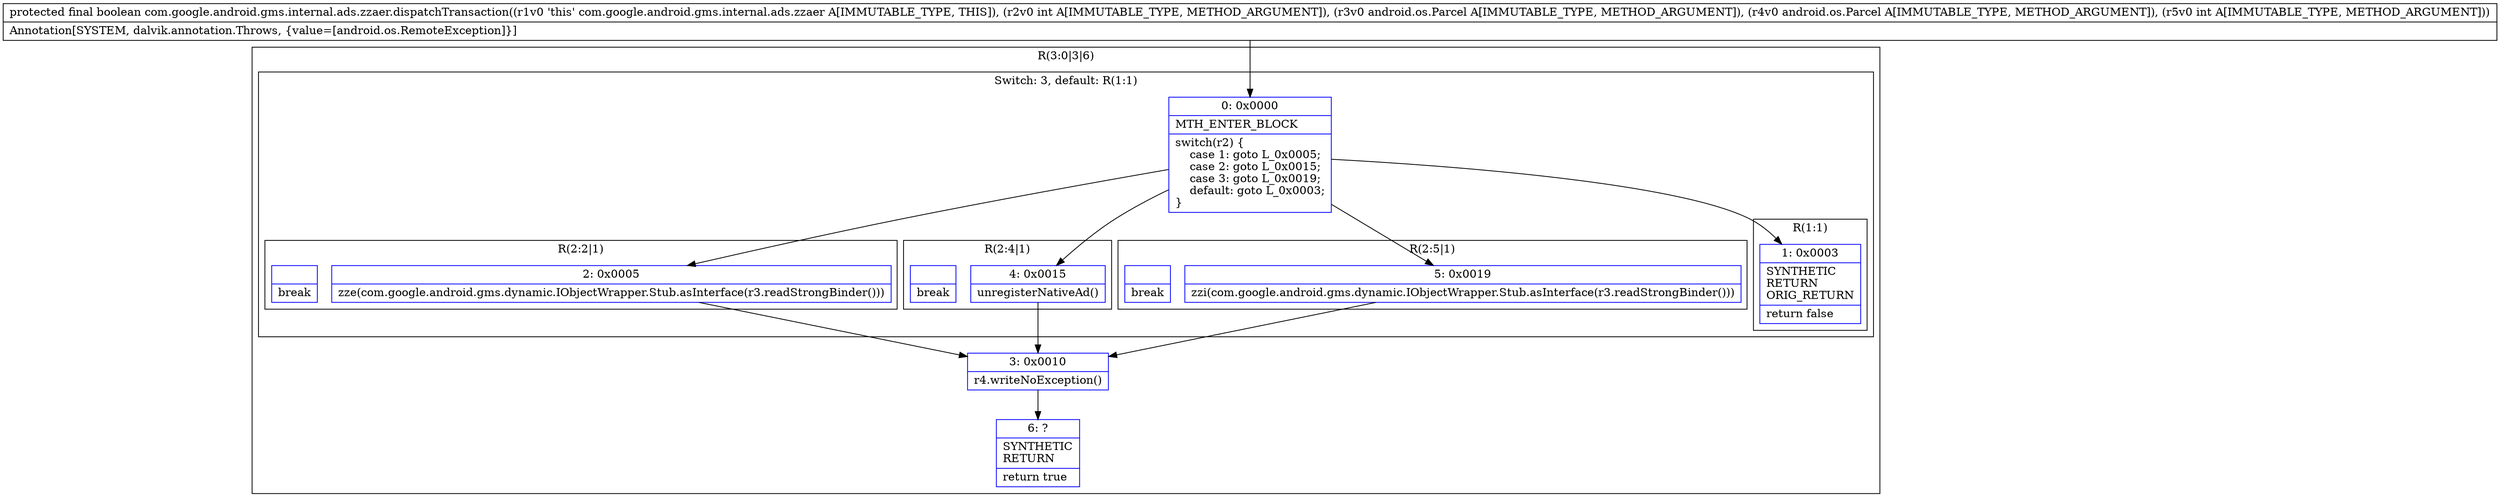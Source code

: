 digraph "CFG forcom.google.android.gms.internal.ads.zzaer.dispatchTransaction(ILandroid\/os\/Parcel;Landroid\/os\/Parcel;I)Z" {
subgraph cluster_Region_1886345075 {
label = "R(3:0|3|6)";
node [shape=record,color=blue];
subgraph cluster_SwitchRegion_144761490 {
label = "Switch: 3, default: R(1:1)";
node [shape=record,color=blue];
Node_0 [shape=record,label="{0\:\ 0x0000|MTH_ENTER_BLOCK\l|switch(r2) \{\l    case 1: goto L_0x0005;\l    case 2: goto L_0x0015;\l    case 3: goto L_0x0019;\l    default: goto L_0x0003;\l\}\l}"];
subgraph cluster_Region_893168653 {
label = "R(2:2|1)";
node [shape=record,color=blue];
Node_2 [shape=record,label="{2\:\ 0x0005|zze(com.google.android.gms.dynamic.IObjectWrapper.Stub.asInterface(r3.readStrongBinder()))\l}"];
Node_InsnContainer_438855055 [shape=record,label="{|break\l}"];
}
subgraph cluster_Region_284589430 {
label = "R(2:4|1)";
node [shape=record,color=blue];
Node_4 [shape=record,label="{4\:\ 0x0015|unregisterNativeAd()\l}"];
Node_InsnContainer_533576072 [shape=record,label="{|break\l}"];
}
subgraph cluster_Region_1338061496 {
label = "R(2:5|1)";
node [shape=record,color=blue];
Node_5 [shape=record,label="{5\:\ 0x0019|zzi(com.google.android.gms.dynamic.IObjectWrapper.Stub.asInterface(r3.readStrongBinder()))\l}"];
Node_InsnContainer_379335378 [shape=record,label="{|break\l}"];
}
subgraph cluster_Region_891482298 {
label = "R(1:1)";
node [shape=record,color=blue];
Node_1 [shape=record,label="{1\:\ 0x0003|SYNTHETIC\lRETURN\lORIG_RETURN\l|return false\l}"];
}
}
Node_3 [shape=record,label="{3\:\ 0x0010|r4.writeNoException()\l}"];
Node_6 [shape=record,label="{6\:\ ?|SYNTHETIC\lRETURN\l|return true\l}"];
}
MethodNode[shape=record,label="{protected final boolean com.google.android.gms.internal.ads.zzaer.dispatchTransaction((r1v0 'this' com.google.android.gms.internal.ads.zzaer A[IMMUTABLE_TYPE, THIS]), (r2v0 int A[IMMUTABLE_TYPE, METHOD_ARGUMENT]), (r3v0 android.os.Parcel A[IMMUTABLE_TYPE, METHOD_ARGUMENT]), (r4v0 android.os.Parcel A[IMMUTABLE_TYPE, METHOD_ARGUMENT]), (r5v0 int A[IMMUTABLE_TYPE, METHOD_ARGUMENT]))  | Annotation[SYSTEM, dalvik.annotation.Throws, \{value=[android.os.RemoteException]\}]\l}"];
MethodNode -> Node_0;
Node_0 -> Node_1;
Node_0 -> Node_2;
Node_0 -> Node_4;
Node_0 -> Node_5;
Node_2 -> Node_3;
Node_4 -> Node_3;
Node_5 -> Node_3;
Node_3 -> Node_6;
}

